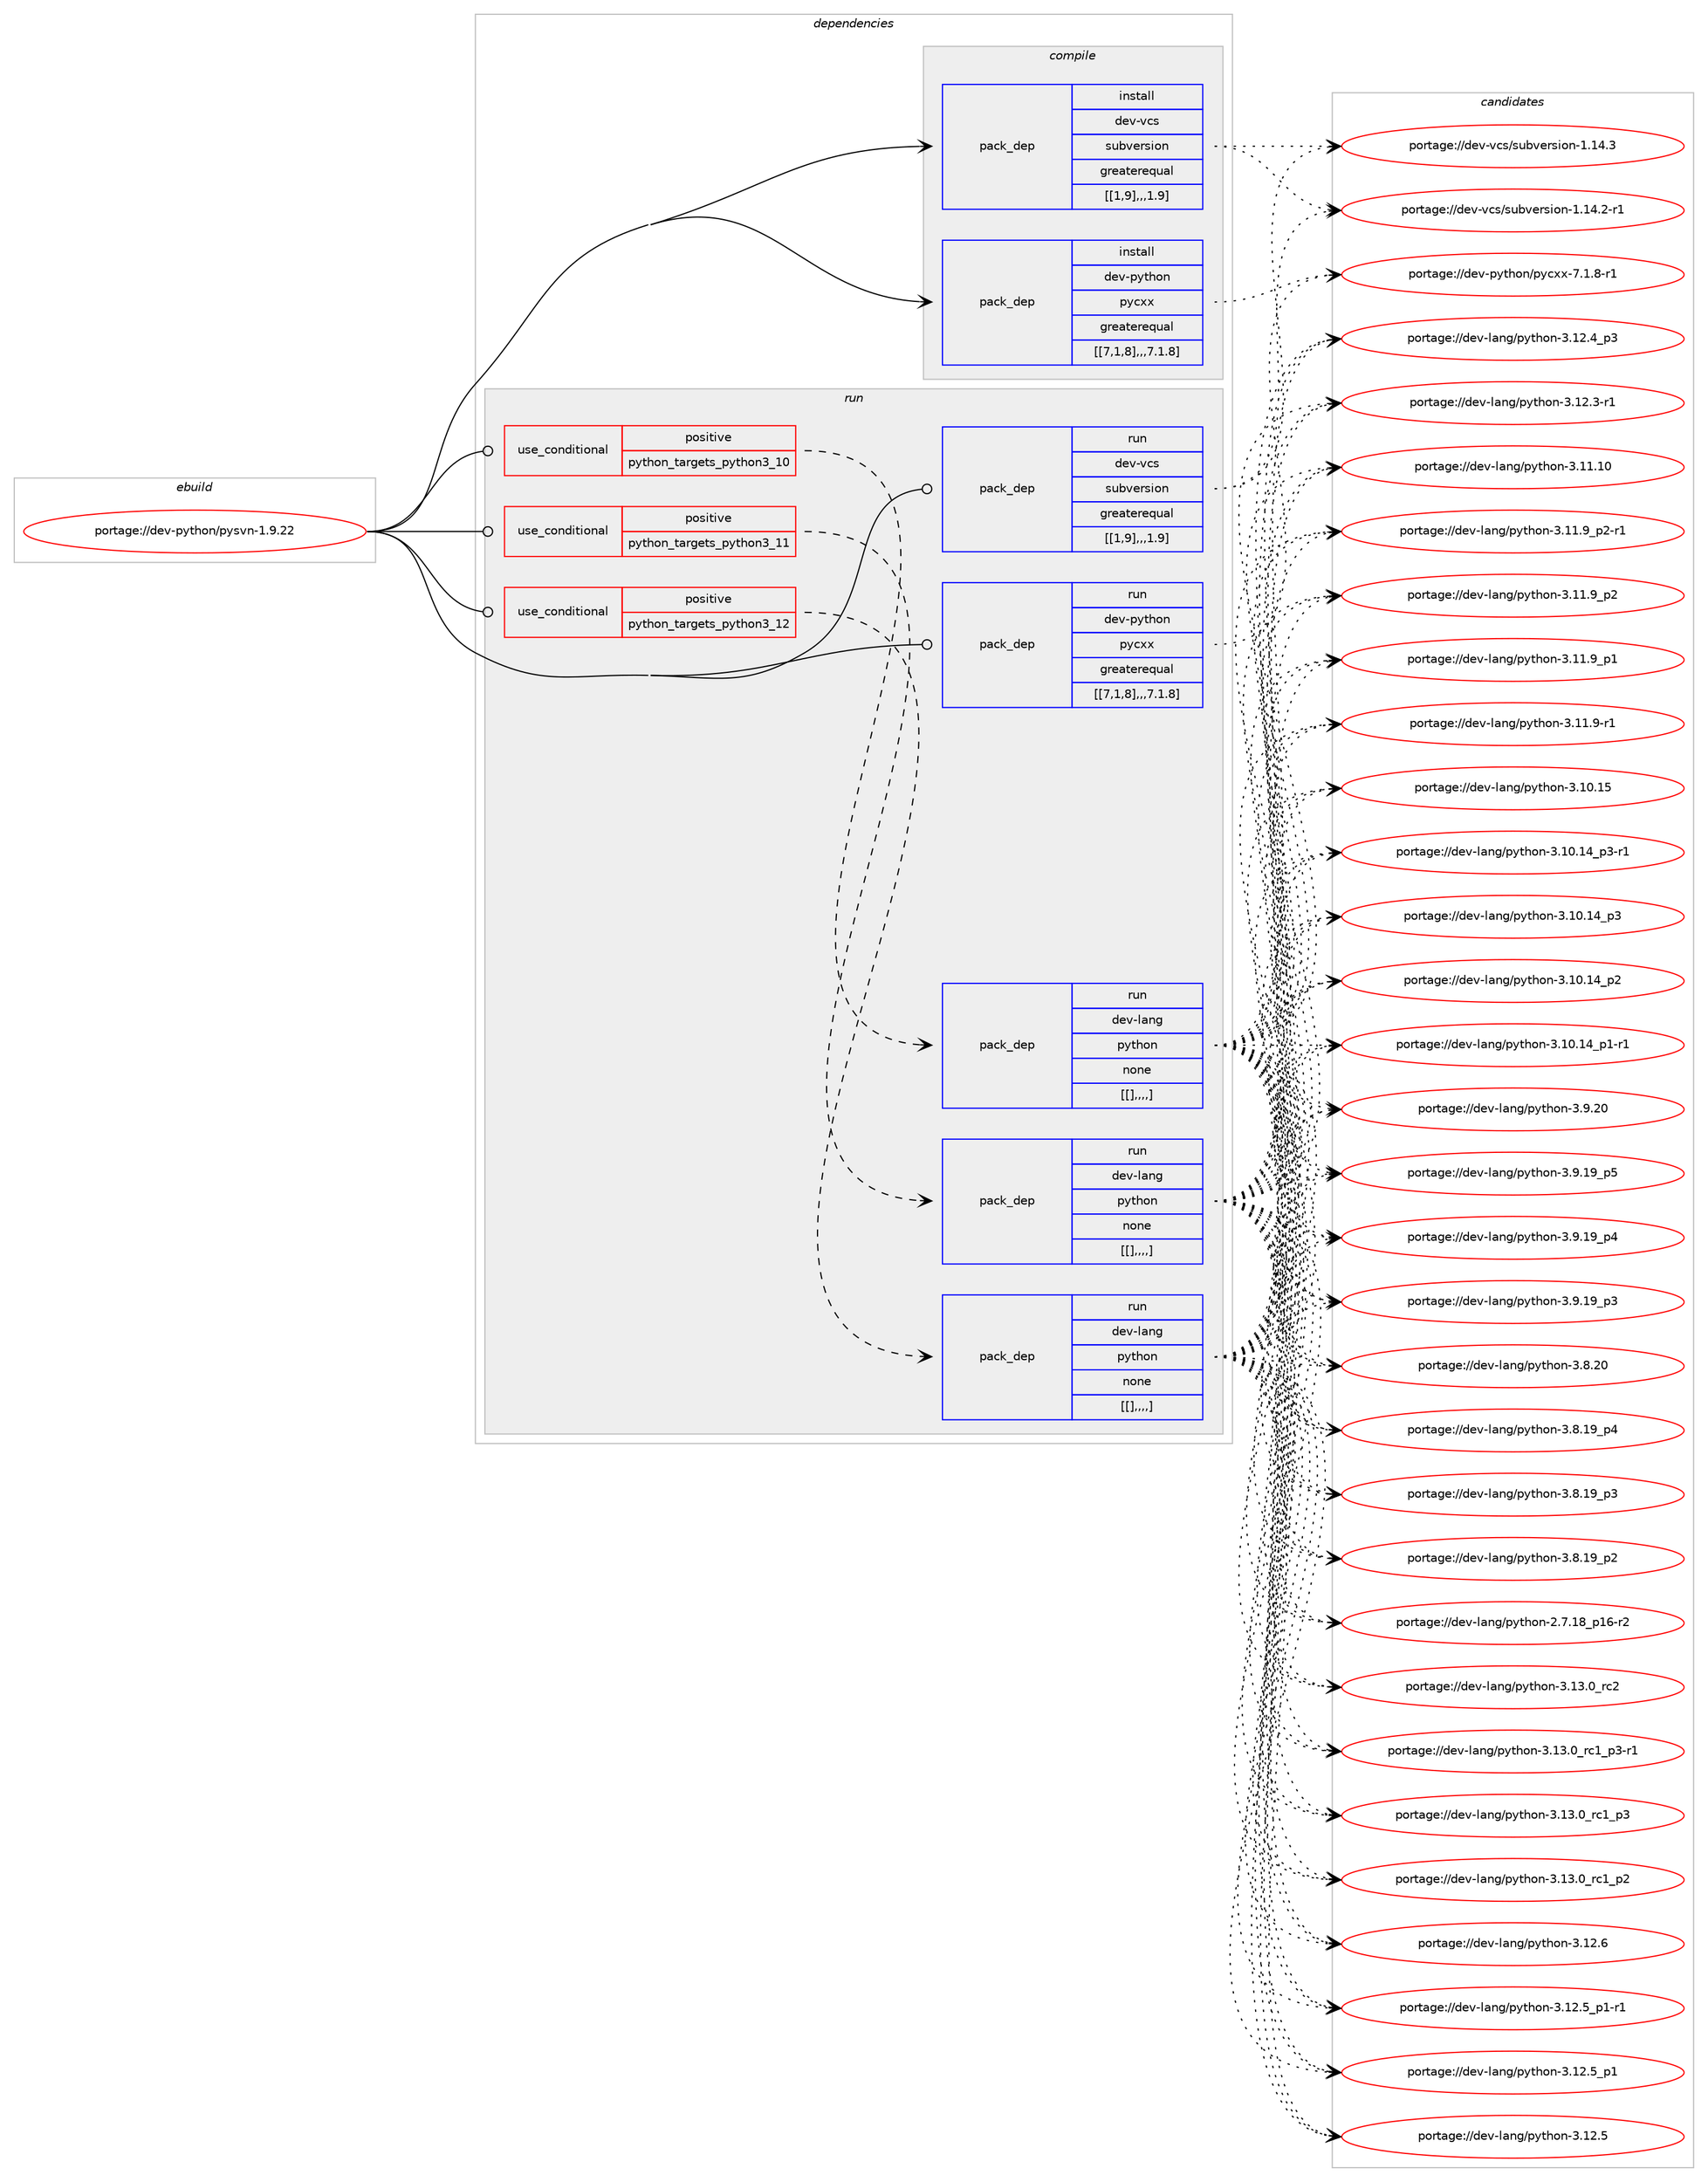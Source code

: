 digraph prolog {

# *************
# Graph options
# *************

newrank=true;
concentrate=true;
compound=true;
graph [rankdir=LR,fontname=Helvetica,fontsize=10,ranksep=1.5];#, ranksep=2.5, nodesep=0.2];
edge  [arrowhead=vee];
node  [fontname=Helvetica,fontsize=10];

# **********
# The ebuild
# **********

subgraph cluster_leftcol {
color=gray;
label=<<i>ebuild</i>>;
id [label="portage://dev-python/pysvn-1.9.22", color=red, width=4, href="../dev-python/pysvn-1.9.22.svg"];
}

# ****************
# The dependencies
# ****************

subgraph cluster_midcol {
color=gray;
label=<<i>dependencies</i>>;
subgraph cluster_compile {
fillcolor="#eeeeee";
style=filled;
label=<<i>compile</i>>;
subgraph pack120620 {
dependency160581 [label=<<TABLE BORDER="0" CELLBORDER="1" CELLSPACING="0" CELLPADDING="4" WIDTH="220"><TR><TD ROWSPAN="6" CELLPADDING="30">pack_dep</TD></TR><TR><TD WIDTH="110">install</TD></TR><TR><TD>dev-python</TD></TR><TR><TD>pycxx</TD></TR><TR><TD>greaterequal</TD></TR><TR><TD>[[7,1,8],,,7.1.8]</TD></TR></TABLE>>, shape=none, color=blue];
}
id:e -> dependency160581:w [weight=20,style="solid",arrowhead="vee"];
subgraph pack120621 {
dependency160582 [label=<<TABLE BORDER="0" CELLBORDER="1" CELLSPACING="0" CELLPADDING="4" WIDTH="220"><TR><TD ROWSPAN="6" CELLPADDING="30">pack_dep</TD></TR><TR><TD WIDTH="110">install</TD></TR><TR><TD>dev-vcs</TD></TR><TR><TD>subversion</TD></TR><TR><TD>greaterequal</TD></TR><TR><TD>[[1,9],,,1.9]</TD></TR></TABLE>>, shape=none, color=blue];
}
id:e -> dependency160582:w [weight=20,style="solid",arrowhead="vee"];
}
subgraph cluster_compileandrun {
fillcolor="#eeeeee";
style=filled;
label=<<i>compile and run</i>>;
}
subgraph cluster_run {
fillcolor="#eeeeee";
style=filled;
label=<<i>run</i>>;
subgraph cond38705 {
dependency160583 [label=<<TABLE BORDER="0" CELLBORDER="1" CELLSPACING="0" CELLPADDING="4"><TR><TD ROWSPAN="3" CELLPADDING="10">use_conditional</TD></TR><TR><TD>positive</TD></TR><TR><TD>python_targets_python3_10</TD></TR></TABLE>>, shape=none, color=red];
subgraph pack120622 {
dependency160584 [label=<<TABLE BORDER="0" CELLBORDER="1" CELLSPACING="0" CELLPADDING="4" WIDTH="220"><TR><TD ROWSPAN="6" CELLPADDING="30">pack_dep</TD></TR><TR><TD WIDTH="110">run</TD></TR><TR><TD>dev-lang</TD></TR><TR><TD>python</TD></TR><TR><TD>none</TD></TR><TR><TD>[[],,,,]</TD></TR></TABLE>>, shape=none, color=blue];
}
dependency160583:e -> dependency160584:w [weight=20,style="dashed",arrowhead="vee"];
}
id:e -> dependency160583:w [weight=20,style="solid",arrowhead="odot"];
subgraph cond38706 {
dependency160585 [label=<<TABLE BORDER="0" CELLBORDER="1" CELLSPACING="0" CELLPADDING="4"><TR><TD ROWSPAN="3" CELLPADDING="10">use_conditional</TD></TR><TR><TD>positive</TD></TR><TR><TD>python_targets_python3_11</TD></TR></TABLE>>, shape=none, color=red];
subgraph pack120623 {
dependency160586 [label=<<TABLE BORDER="0" CELLBORDER="1" CELLSPACING="0" CELLPADDING="4" WIDTH="220"><TR><TD ROWSPAN="6" CELLPADDING="30">pack_dep</TD></TR><TR><TD WIDTH="110">run</TD></TR><TR><TD>dev-lang</TD></TR><TR><TD>python</TD></TR><TR><TD>none</TD></TR><TR><TD>[[],,,,]</TD></TR></TABLE>>, shape=none, color=blue];
}
dependency160585:e -> dependency160586:w [weight=20,style="dashed",arrowhead="vee"];
}
id:e -> dependency160585:w [weight=20,style="solid",arrowhead="odot"];
subgraph cond38707 {
dependency160587 [label=<<TABLE BORDER="0" CELLBORDER="1" CELLSPACING="0" CELLPADDING="4"><TR><TD ROWSPAN="3" CELLPADDING="10">use_conditional</TD></TR><TR><TD>positive</TD></TR><TR><TD>python_targets_python3_12</TD></TR></TABLE>>, shape=none, color=red];
subgraph pack120624 {
dependency160588 [label=<<TABLE BORDER="0" CELLBORDER="1" CELLSPACING="0" CELLPADDING="4" WIDTH="220"><TR><TD ROWSPAN="6" CELLPADDING="30">pack_dep</TD></TR><TR><TD WIDTH="110">run</TD></TR><TR><TD>dev-lang</TD></TR><TR><TD>python</TD></TR><TR><TD>none</TD></TR><TR><TD>[[],,,,]</TD></TR></TABLE>>, shape=none, color=blue];
}
dependency160587:e -> dependency160588:w [weight=20,style="dashed",arrowhead="vee"];
}
id:e -> dependency160587:w [weight=20,style="solid",arrowhead="odot"];
subgraph pack120625 {
dependency160589 [label=<<TABLE BORDER="0" CELLBORDER="1" CELLSPACING="0" CELLPADDING="4" WIDTH="220"><TR><TD ROWSPAN="6" CELLPADDING="30">pack_dep</TD></TR><TR><TD WIDTH="110">run</TD></TR><TR><TD>dev-python</TD></TR><TR><TD>pycxx</TD></TR><TR><TD>greaterequal</TD></TR><TR><TD>[[7,1,8],,,7.1.8]</TD></TR></TABLE>>, shape=none, color=blue];
}
id:e -> dependency160589:w [weight=20,style="solid",arrowhead="odot"];
subgraph pack120626 {
dependency160590 [label=<<TABLE BORDER="0" CELLBORDER="1" CELLSPACING="0" CELLPADDING="4" WIDTH="220"><TR><TD ROWSPAN="6" CELLPADDING="30">pack_dep</TD></TR><TR><TD WIDTH="110">run</TD></TR><TR><TD>dev-vcs</TD></TR><TR><TD>subversion</TD></TR><TR><TD>greaterequal</TD></TR><TR><TD>[[1,9],,,1.9]</TD></TR></TABLE>>, shape=none, color=blue];
}
id:e -> dependency160590:w [weight=20,style="solid",arrowhead="odot"];
}
}

# **************
# The candidates
# **************

subgraph cluster_choices {
rank=same;
color=gray;
label=<<i>candidates</i>>;

subgraph choice120620 {
color=black;
nodesep=1;
choice1001011184511212111610411111047112121991201204555464946564511449 [label="portage://dev-python/pycxx-7.1.8-r1", color=red, width=4,href="../dev-python/pycxx-7.1.8-r1.svg"];
dependency160581:e -> choice1001011184511212111610411111047112121991201204555464946564511449:w [style=dotted,weight="100"];
}
subgraph choice120621 {
color=black;
nodesep=1;
choice1001011184511899115471151179811810111411510511111045494649524651 [label="portage://dev-vcs/subversion-1.14.3", color=red, width=4,href="../dev-vcs/subversion-1.14.3.svg"];
choice10010111845118991154711511798118101114115105111110454946495246504511449 [label="portage://dev-vcs/subversion-1.14.2-r1", color=red, width=4,href="../dev-vcs/subversion-1.14.2-r1.svg"];
dependency160582:e -> choice1001011184511899115471151179811810111411510511111045494649524651:w [style=dotted,weight="100"];
dependency160582:e -> choice10010111845118991154711511798118101114115105111110454946495246504511449:w [style=dotted,weight="100"];
}
subgraph choice120622 {
color=black;
nodesep=1;
choice10010111845108971101034711212111610411111045514649514648951149950 [label="portage://dev-lang/python-3.13.0_rc2", color=red, width=4,href="../dev-lang/python-3.13.0_rc2.svg"];
choice1001011184510897110103471121211161041111104551464951464895114994995112514511449 [label="portage://dev-lang/python-3.13.0_rc1_p3-r1", color=red, width=4,href="../dev-lang/python-3.13.0_rc1_p3-r1.svg"];
choice100101118451089711010347112121116104111110455146495146489511499499511251 [label="portage://dev-lang/python-3.13.0_rc1_p3", color=red, width=4,href="../dev-lang/python-3.13.0_rc1_p3.svg"];
choice100101118451089711010347112121116104111110455146495146489511499499511250 [label="portage://dev-lang/python-3.13.0_rc1_p2", color=red, width=4,href="../dev-lang/python-3.13.0_rc1_p2.svg"];
choice10010111845108971101034711212111610411111045514649504654 [label="portage://dev-lang/python-3.12.6", color=red, width=4,href="../dev-lang/python-3.12.6.svg"];
choice1001011184510897110103471121211161041111104551464950465395112494511449 [label="portage://dev-lang/python-3.12.5_p1-r1", color=red, width=4,href="../dev-lang/python-3.12.5_p1-r1.svg"];
choice100101118451089711010347112121116104111110455146495046539511249 [label="portage://dev-lang/python-3.12.5_p1", color=red, width=4,href="../dev-lang/python-3.12.5_p1.svg"];
choice10010111845108971101034711212111610411111045514649504653 [label="portage://dev-lang/python-3.12.5", color=red, width=4,href="../dev-lang/python-3.12.5.svg"];
choice100101118451089711010347112121116104111110455146495046529511251 [label="portage://dev-lang/python-3.12.4_p3", color=red, width=4,href="../dev-lang/python-3.12.4_p3.svg"];
choice100101118451089711010347112121116104111110455146495046514511449 [label="portage://dev-lang/python-3.12.3-r1", color=red, width=4,href="../dev-lang/python-3.12.3-r1.svg"];
choice1001011184510897110103471121211161041111104551464949464948 [label="portage://dev-lang/python-3.11.10", color=red, width=4,href="../dev-lang/python-3.11.10.svg"];
choice1001011184510897110103471121211161041111104551464949465795112504511449 [label="portage://dev-lang/python-3.11.9_p2-r1", color=red, width=4,href="../dev-lang/python-3.11.9_p2-r1.svg"];
choice100101118451089711010347112121116104111110455146494946579511250 [label="portage://dev-lang/python-3.11.9_p2", color=red, width=4,href="../dev-lang/python-3.11.9_p2.svg"];
choice100101118451089711010347112121116104111110455146494946579511249 [label="portage://dev-lang/python-3.11.9_p1", color=red, width=4,href="../dev-lang/python-3.11.9_p1.svg"];
choice100101118451089711010347112121116104111110455146494946574511449 [label="portage://dev-lang/python-3.11.9-r1", color=red, width=4,href="../dev-lang/python-3.11.9-r1.svg"];
choice1001011184510897110103471121211161041111104551464948464953 [label="portage://dev-lang/python-3.10.15", color=red, width=4,href="../dev-lang/python-3.10.15.svg"];
choice100101118451089711010347112121116104111110455146494846495295112514511449 [label="portage://dev-lang/python-3.10.14_p3-r1", color=red, width=4,href="../dev-lang/python-3.10.14_p3-r1.svg"];
choice10010111845108971101034711212111610411111045514649484649529511251 [label="portage://dev-lang/python-3.10.14_p3", color=red, width=4,href="../dev-lang/python-3.10.14_p3.svg"];
choice10010111845108971101034711212111610411111045514649484649529511250 [label="portage://dev-lang/python-3.10.14_p2", color=red, width=4,href="../dev-lang/python-3.10.14_p2.svg"];
choice100101118451089711010347112121116104111110455146494846495295112494511449 [label="portage://dev-lang/python-3.10.14_p1-r1", color=red, width=4,href="../dev-lang/python-3.10.14_p1-r1.svg"];
choice10010111845108971101034711212111610411111045514657465048 [label="portage://dev-lang/python-3.9.20", color=red, width=4,href="../dev-lang/python-3.9.20.svg"];
choice100101118451089711010347112121116104111110455146574649579511253 [label="portage://dev-lang/python-3.9.19_p5", color=red, width=4,href="../dev-lang/python-3.9.19_p5.svg"];
choice100101118451089711010347112121116104111110455146574649579511252 [label="portage://dev-lang/python-3.9.19_p4", color=red, width=4,href="../dev-lang/python-3.9.19_p4.svg"];
choice100101118451089711010347112121116104111110455146574649579511251 [label="portage://dev-lang/python-3.9.19_p3", color=red, width=4,href="../dev-lang/python-3.9.19_p3.svg"];
choice10010111845108971101034711212111610411111045514656465048 [label="portage://dev-lang/python-3.8.20", color=red, width=4,href="../dev-lang/python-3.8.20.svg"];
choice100101118451089711010347112121116104111110455146564649579511252 [label="portage://dev-lang/python-3.8.19_p4", color=red, width=4,href="../dev-lang/python-3.8.19_p4.svg"];
choice100101118451089711010347112121116104111110455146564649579511251 [label="portage://dev-lang/python-3.8.19_p3", color=red, width=4,href="../dev-lang/python-3.8.19_p3.svg"];
choice100101118451089711010347112121116104111110455146564649579511250 [label="portage://dev-lang/python-3.8.19_p2", color=red, width=4,href="../dev-lang/python-3.8.19_p2.svg"];
choice100101118451089711010347112121116104111110455046554649569511249544511450 [label="portage://dev-lang/python-2.7.18_p16-r2", color=red, width=4,href="../dev-lang/python-2.7.18_p16-r2.svg"];
dependency160584:e -> choice10010111845108971101034711212111610411111045514649514648951149950:w [style=dotted,weight="100"];
dependency160584:e -> choice1001011184510897110103471121211161041111104551464951464895114994995112514511449:w [style=dotted,weight="100"];
dependency160584:e -> choice100101118451089711010347112121116104111110455146495146489511499499511251:w [style=dotted,weight="100"];
dependency160584:e -> choice100101118451089711010347112121116104111110455146495146489511499499511250:w [style=dotted,weight="100"];
dependency160584:e -> choice10010111845108971101034711212111610411111045514649504654:w [style=dotted,weight="100"];
dependency160584:e -> choice1001011184510897110103471121211161041111104551464950465395112494511449:w [style=dotted,weight="100"];
dependency160584:e -> choice100101118451089711010347112121116104111110455146495046539511249:w [style=dotted,weight="100"];
dependency160584:e -> choice10010111845108971101034711212111610411111045514649504653:w [style=dotted,weight="100"];
dependency160584:e -> choice100101118451089711010347112121116104111110455146495046529511251:w [style=dotted,weight="100"];
dependency160584:e -> choice100101118451089711010347112121116104111110455146495046514511449:w [style=dotted,weight="100"];
dependency160584:e -> choice1001011184510897110103471121211161041111104551464949464948:w [style=dotted,weight="100"];
dependency160584:e -> choice1001011184510897110103471121211161041111104551464949465795112504511449:w [style=dotted,weight="100"];
dependency160584:e -> choice100101118451089711010347112121116104111110455146494946579511250:w [style=dotted,weight="100"];
dependency160584:e -> choice100101118451089711010347112121116104111110455146494946579511249:w [style=dotted,weight="100"];
dependency160584:e -> choice100101118451089711010347112121116104111110455146494946574511449:w [style=dotted,weight="100"];
dependency160584:e -> choice1001011184510897110103471121211161041111104551464948464953:w [style=dotted,weight="100"];
dependency160584:e -> choice100101118451089711010347112121116104111110455146494846495295112514511449:w [style=dotted,weight="100"];
dependency160584:e -> choice10010111845108971101034711212111610411111045514649484649529511251:w [style=dotted,weight="100"];
dependency160584:e -> choice10010111845108971101034711212111610411111045514649484649529511250:w [style=dotted,weight="100"];
dependency160584:e -> choice100101118451089711010347112121116104111110455146494846495295112494511449:w [style=dotted,weight="100"];
dependency160584:e -> choice10010111845108971101034711212111610411111045514657465048:w [style=dotted,weight="100"];
dependency160584:e -> choice100101118451089711010347112121116104111110455146574649579511253:w [style=dotted,weight="100"];
dependency160584:e -> choice100101118451089711010347112121116104111110455146574649579511252:w [style=dotted,weight="100"];
dependency160584:e -> choice100101118451089711010347112121116104111110455146574649579511251:w [style=dotted,weight="100"];
dependency160584:e -> choice10010111845108971101034711212111610411111045514656465048:w [style=dotted,weight="100"];
dependency160584:e -> choice100101118451089711010347112121116104111110455146564649579511252:w [style=dotted,weight="100"];
dependency160584:e -> choice100101118451089711010347112121116104111110455146564649579511251:w [style=dotted,weight="100"];
dependency160584:e -> choice100101118451089711010347112121116104111110455146564649579511250:w [style=dotted,weight="100"];
dependency160584:e -> choice100101118451089711010347112121116104111110455046554649569511249544511450:w [style=dotted,weight="100"];
}
subgraph choice120623 {
color=black;
nodesep=1;
choice10010111845108971101034711212111610411111045514649514648951149950 [label="portage://dev-lang/python-3.13.0_rc2", color=red, width=4,href="../dev-lang/python-3.13.0_rc2.svg"];
choice1001011184510897110103471121211161041111104551464951464895114994995112514511449 [label="portage://dev-lang/python-3.13.0_rc1_p3-r1", color=red, width=4,href="../dev-lang/python-3.13.0_rc1_p3-r1.svg"];
choice100101118451089711010347112121116104111110455146495146489511499499511251 [label="portage://dev-lang/python-3.13.0_rc1_p3", color=red, width=4,href="../dev-lang/python-3.13.0_rc1_p3.svg"];
choice100101118451089711010347112121116104111110455146495146489511499499511250 [label="portage://dev-lang/python-3.13.0_rc1_p2", color=red, width=4,href="../dev-lang/python-3.13.0_rc1_p2.svg"];
choice10010111845108971101034711212111610411111045514649504654 [label="portage://dev-lang/python-3.12.6", color=red, width=4,href="../dev-lang/python-3.12.6.svg"];
choice1001011184510897110103471121211161041111104551464950465395112494511449 [label="portage://dev-lang/python-3.12.5_p1-r1", color=red, width=4,href="../dev-lang/python-3.12.5_p1-r1.svg"];
choice100101118451089711010347112121116104111110455146495046539511249 [label="portage://dev-lang/python-3.12.5_p1", color=red, width=4,href="../dev-lang/python-3.12.5_p1.svg"];
choice10010111845108971101034711212111610411111045514649504653 [label="portage://dev-lang/python-3.12.5", color=red, width=4,href="../dev-lang/python-3.12.5.svg"];
choice100101118451089711010347112121116104111110455146495046529511251 [label="portage://dev-lang/python-3.12.4_p3", color=red, width=4,href="../dev-lang/python-3.12.4_p3.svg"];
choice100101118451089711010347112121116104111110455146495046514511449 [label="portage://dev-lang/python-3.12.3-r1", color=red, width=4,href="../dev-lang/python-3.12.3-r1.svg"];
choice1001011184510897110103471121211161041111104551464949464948 [label="portage://dev-lang/python-3.11.10", color=red, width=4,href="../dev-lang/python-3.11.10.svg"];
choice1001011184510897110103471121211161041111104551464949465795112504511449 [label="portage://dev-lang/python-3.11.9_p2-r1", color=red, width=4,href="../dev-lang/python-3.11.9_p2-r1.svg"];
choice100101118451089711010347112121116104111110455146494946579511250 [label="portage://dev-lang/python-3.11.9_p2", color=red, width=4,href="../dev-lang/python-3.11.9_p2.svg"];
choice100101118451089711010347112121116104111110455146494946579511249 [label="portage://dev-lang/python-3.11.9_p1", color=red, width=4,href="../dev-lang/python-3.11.9_p1.svg"];
choice100101118451089711010347112121116104111110455146494946574511449 [label="portage://dev-lang/python-3.11.9-r1", color=red, width=4,href="../dev-lang/python-3.11.9-r1.svg"];
choice1001011184510897110103471121211161041111104551464948464953 [label="portage://dev-lang/python-3.10.15", color=red, width=4,href="../dev-lang/python-3.10.15.svg"];
choice100101118451089711010347112121116104111110455146494846495295112514511449 [label="portage://dev-lang/python-3.10.14_p3-r1", color=red, width=4,href="../dev-lang/python-3.10.14_p3-r1.svg"];
choice10010111845108971101034711212111610411111045514649484649529511251 [label="portage://dev-lang/python-3.10.14_p3", color=red, width=4,href="../dev-lang/python-3.10.14_p3.svg"];
choice10010111845108971101034711212111610411111045514649484649529511250 [label="portage://dev-lang/python-3.10.14_p2", color=red, width=4,href="../dev-lang/python-3.10.14_p2.svg"];
choice100101118451089711010347112121116104111110455146494846495295112494511449 [label="portage://dev-lang/python-3.10.14_p1-r1", color=red, width=4,href="../dev-lang/python-3.10.14_p1-r1.svg"];
choice10010111845108971101034711212111610411111045514657465048 [label="portage://dev-lang/python-3.9.20", color=red, width=4,href="../dev-lang/python-3.9.20.svg"];
choice100101118451089711010347112121116104111110455146574649579511253 [label="portage://dev-lang/python-3.9.19_p5", color=red, width=4,href="../dev-lang/python-3.9.19_p5.svg"];
choice100101118451089711010347112121116104111110455146574649579511252 [label="portage://dev-lang/python-3.9.19_p4", color=red, width=4,href="../dev-lang/python-3.9.19_p4.svg"];
choice100101118451089711010347112121116104111110455146574649579511251 [label="portage://dev-lang/python-3.9.19_p3", color=red, width=4,href="../dev-lang/python-3.9.19_p3.svg"];
choice10010111845108971101034711212111610411111045514656465048 [label="portage://dev-lang/python-3.8.20", color=red, width=4,href="../dev-lang/python-3.8.20.svg"];
choice100101118451089711010347112121116104111110455146564649579511252 [label="portage://dev-lang/python-3.8.19_p4", color=red, width=4,href="../dev-lang/python-3.8.19_p4.svg"];
choice100101118451089711010347112121116104111110455146564649579511251 [label="portage://dev-lang/python-3.8.19_p3", color=red, width=4,href="../dev-lang/python-3.8.19_p3.svg"];
choice100101118451089711010347112121116104111110455146564649579511250 [label="portage://dev-lang/python-3.8.19_p2", color=red, width=4,href="../dev-lang/python-3.8.19_p2.svg"];
choice100101118451089711010347112121116104111110455046554649569511249544511450 [label="portage://dev-lang/python-2.7.18_p16-r2", color=red, width=4,href="../dev-lang/python-2.7.18_p16-r2.svg"];
dependency160586:e -> choice10010111845108971101034711212111610411111045514649514648951149950:w [style=dotted,weight="100"];
dependency160586:e -> choice1001011184510897110103471121211161041111104551464951464895114994995112514511449:w [style=dotted,weight="100"];
dependency160586:e -> choice100101118451089711010347112121116104111110455146495146489511499499511251:w [style=dotted,weight="100"];
dependency160586:e -> choice100101118451089711010347112121116104111110455146495146489511499499511250:w [style=dotted,weight="100"];
dependency160586:e -> choice10010111845108971101034711212111610411111045514649504654:w [style=dotted,weight="100"];
dependency160586:e -> choice1001011184510897110103471121211161041111104551464950465395112494511449:w [style=dotted,weight="100"];
dependency160586:e -> choice100101118451089711010347112121116104111110455146495046539511249:w [style=dotted,weight="100"];
dependency160586:e -> choice10010111845108971101034711212111610411111045514649504653:w [style=dotted,weight="100"];
dependency160586:e -> choice100101118451089711010347112121116104111110455146495046529511251:w [style=dotted,weight="100"];
dependency160586:e -> choice100101118451089711010347112121116104111110455146495046514511449:w [style=dotted,weight="100"];
dependency160586:e -> choice1001011184510897110103471121211161041111104551464949464948:w [style=dotted,weight="100"];
dependency160586:e -> choice1001011184510897110103471121211161041111104551464949465795112504511449:w [style=dotted,weight="100"];
dependency160586:e -> choice100101118451089711010347112121116104111110455146494946579511250:w [style=dotted,weight="100"];
dependency160586:e -> choice100101118451089711010347112121116104111110455146494946579511249:w [style=dotted,weight="100"];
dependency160586:e -> choice100101118451089711010347112121116104111110455146494946574511449:w [style=dotted,weight="100"];
dependency160586:e -> choice1001011184510897110103471121211161041111104551464948464953:w [style=dotted,weight="100"];
dependency160586:e -> choice100101118451089711010347112121116104111110455146494846495295112514511449:w [style=dotted,weight="100"];
dependency160586:e -> choice10010111845108971101034711212111610411111045514649484649529511251:w [style=dotted,weight="100"];
dependency160586:e -> choice10010111845108971101034711212111610411111045514649484649529511250:w [style=dotted,weight="100"];
dependency160586:e -> choice100101118451089711010347112121116104111110455146494846495295112494511449:w [style=dotted,weight="100"];
dependency160586:e -> choice10010111845108971101034711212111610411111045514657465048:w [style=dotted,weight="100"];
dependency160586:e -> choice100101118451089711010347112121116104111110455146574649579511253:w [style=dotted,weight="100"];
dependency160586:e -> choice100101118451089711010347112121116104111110455146574649579511252:w [style=dotted,weight="100"];
dependency160586:e -> choice100101118451089711010347112121116104111110455146574649579511251:w [style=dotted,weight="100"];
dependency160586:e -> choice10010111845108971101034711212111610411111045514656465048:w [style=dotted,weight="100"];
dependency160586:e -> choice100101118451089711010347112121116104111110455146564649579511252:w [style=dotted,weight="100"];
dependency160586:e -> choice100101118451089711010347112121116104111110455146564649579511251:w [style=dotted,weight="100"];
dependency160586:e -> choice100101118451089711010347112121116104111110455146564649579511250:w [style=dotted,weight="100"];
dependency160586:e -> choice100101118451089711010347112121116104111110455046554649569511249544511450:w [style=dotted,weight="100"];
}
subgraph choice120624 {
color=black;
nodesep=1;
choice10010111845108971101034711212111610411111045514649514648951149950 [label="portage://dev-lang/python-3.13.0_rc2", color=red, width=4,href="../dev-lang/python-3.13.0_rc2.svg"];
choice1001011184510897110103471121211161041111104551464951464895114994995112514511449 [label="portage://dev-lang/python-3.13.0_rc1_p3-r1", color=red, width=4,href="../dev-lang/python-3.13.0_rc1_p3-r1.svg"];
choice100101118451089711010347112121116104111110455146495146489511499499511251 [label="portage://dev-lang/python-3.13.0_rc1_p3", color=red, width=4,href="../dev-lang/python-3.13.0_rc1_p3.svg"];
choice100101118451089711010347112121116104111110455146495146489511499499511250 [label="portage://dev-lang/python-3.13.0_rc1_p2", color=red, width=4,href="../dev-lang/python-3.13.0_rc1_p2.svg"];
choice10010111845108971101034711212111610411111045514649504654 [label="portage://dev-lang/python-3.12.6", color=red, width=4,href="../dev-lang/python-3.12.6.svg"];
choice1001011184510897110103471121211161041111104551464950465395112494511449 [label="portage://dev-lang/python-3.12.5_p1-r1", color=red, width=4,href="../dev-lang/python-3.12.5_p1-r1.svg"];
choice100101118451089711010347112121116104111110455146495046539511249 [label="portage://dev-lang/python-3.12.5_p1", color=red, width=4,href="../dev-lang/python-3.12.5_p1.svg"];
choice10010111845108971101034711212111610411111045514649504653 [label="portage://dev-lang/python-3.12.5", color=red, width=4,href="../dev-lang/python-3.12.5.svg"];
choice100101118451089711010347112121116104111110455146495046529511251 [label="portage://dev-lang/python-3.12.4_p3", color=red, width=4,href="../dev-lang/python-3.12.4_p3.svg"];
choice100101118451089711010347112121116104111110455146495046514511449 [label="portage://dev-lang/python-3.12.3-r1", color=red, width=4,href="../dev-lang/python-3.12.3-r1.svg"];
choice1001011184510897110103471121211161041111104551464949464948 [label="portage://dev-lang/python-3.11.10", color=red, width=4,href="../dev-lang/python-3.11.10.svg"];
choice1001011184510897110103471121211161041111104551464949465795112504511449 [label="portage://dev-lang/python-3.11.9_p2-r1", color=red, width=4,href="../dev-lang/python-3.11.9_p2-r1.svg"];
choice100101118451089711010347112121116104111110455146494946579511250 [label="portage://dev-lang/python-3.11.9_p2", color=red, width=4,href="../dev-lang/python-3.11.9_p2.svg"];
choice100101118451089711010347112121116104111110455146494946579511249 [label="portage://dev-lang/python-3.11.9_p1", color=red, width=4,href="../dev-lang/python-3.11.9_p1.svg"];
choice100101118451089711010347112121116104111110455146494946574511449 [label="portage://dev-lang/python-3.11.9-r1", color=red, width=4,href="../dev-lang/python-3.11.9-r1.svg"];
choice1001011184510897110103471121211161041111104551464948464953 [label="portage://dev-lang/python-3.10.15", color=red, width=4,href="../dev-lang/python-3.10.15.svg"];
choice100101118451089711010347112121116104111110455146494846495295112514511449 [label="portage://dev-lang/python-3.10.14_p3-r1", color=red, width=4,href="../dev-lang/python-3.10.14_p3-r1.svg"];
choice10010111845108971101034711212111610411111045514649484649529511251 [label="portage://dev-lang/python-3.10.14_p3", color=red, width=4,href="../dev-lang/python-3.10.14_p3.svg"];
choice10010111845108971101034711212111610411111045514649484649529511250 [label="portage://dev-lang/python-3.10.14_p2", color=red, width=4,href="../dev-lang/python-3.10.14_p2.svg"];
choice100101118451089711010347112121116104111110455146494846495295112494511449 [label="portage://dev-lang/python-3.10.14_p1-r1", color=red, width=4,href="../dev-lang/python-3.10.14_p1-r1.svg"];
choice10010111845108971101034711212111610411111045514657465048 [label="portage://dev-lang/python-3.9.20", color=red, width=4,href="../dev-lang/python-3.9.20.svg"];
choice100101118451089711010347112121116104111110455146574649579511253 [label="portage://dev-lang/python-3.9.19_p5", color=red, width=4,href="../dev-lang/python-3.9.19_p5.svg"];
choice100101118451089711010347112121116104111110455146574649579511252 [label="portage://dev-lang/python-3.9.19_p4", color=red, width=4,href="../dev-lang/python-3.9.19_p4.svg"];
choice100101118451089711010347112121116104111110455146574649579511251 [label="portage://dev-lang/python-3.9.19_p3", color=red, width=4,href="../dev-lang/python-3.9.19_p3.svg"];
choice10010111845108971101034711212111610411111045514656465048 [label="portage://dev-lang/python-3.8.20", color=red, width=4,href="../dev-lang/python-3.8.20.svg"];
choice100101118451089711010347112121116104111110455146564649579511252 [label="portage://dev-lang/python-3.8.19_p4", color=red, width=4,href="../dev-lang/python-3.8.19_p4.svg"];
choice100101118451089711010347112121116104111110455146564649579511251 [label="portage://dev-lang/python-3.8.19_p3", color=red, width=4,href="../dev-lang/python-3.8.19_p3.svg"];
choice100101118451089711010347112121116104111110455146564649579511250 [label="portage://dev-lang/python-3.8.19_p2", color=red, width=4,href="../dev-lang/python-3.8.19_p2.svg"];
choice100101118451089711010347112121116104111110455046554649569511249544511450 [label="portage://dev-lang/python-2.7.18_p16-r2", color=red, width=4,href="../dev-lang/python-2.7.18_p16-r2.svg"];
dependency160588:e -> choice10010111845108971101034711212111610411111045514649514648951149950:w [style=dotted,weight="100"];
dependency160588:e -> choice1001011184510897110103471121211161041111104551464951464895114994995112514511449:w [style=dotted,weight="100"];
dependency160588:e -> choice100101118451089711010347112121116104111110455146495146489511499499511251:w [style=dotted,weight="100"];
dependency160588:e -> choice100101118451089711010347112121116104111110455146495146489511499499511250:w [style=dotted,weight="100"];
dependency160588:e -> choice10010111845108971101034711212111610411111045514649504654:w [style=dotted,weight="100"];
dependency160588:e -> choice1001011184510897110103471121211161041111104551464950465395112494511449:w [style=dotted,weight="100"];
dependency160588:e -> choice100101118451089711010347112121116104111110455146495046539511249:w [style=dotted,weight="100"];
dependency160588:e -> choice10010111845108971101034711212111610411111045514649504653:w [style=dotted,weight="100"];
dependency160588:e -> choice100101118451089711010347112121116104111110455146495046529511251:w [style=dotted,weight="100"];
dependency160588:e -> choice100101118451089711010347112121116104111110455146495046514511449:w [style=dotted,weight="100"];
dependency160588:e -> choice1001011184510897110103471121211161041111104551464949464948:w [style=dotted,weight="100"];
dependency160588:e -> choice1001011184510897110103471121211161041111104551464949465795112504511449:w [style=dotted,weight="100"];
dependency160588:e -> choice100101118451089711010347112121116104111110455146494946579511250:w [style=dotted,weight="100"];
dependency160588:e -> choice100101118451089711010347112121116104111110455146494946579511249:w [style=dotted,weight="100"];
dependency160588:e -> choice100101118451089711010347112121116104111110455146494946574511449:w [style=dotted,weight="100"];
dependency160588:e -> choice1001011184510897110103471121211161041111104551464948464953:w [style=dotted,weight="100"];
dependency160588:e -> choice100101118451089711010347112121116104111110455146494846495295112514511449:w [style=dotted,weight="100"];
dependency160588:e -> choice10010111845108971101034711212111610411111045514649484649529511251:w [style=dotted,weight="100"];
dependency160588:e -> choice10010111845108971101034711212111610411111045514649484649529511250:w [style=dotted,weight="100"];
dependency160588:e -> choice100101118451089711010347112121116104111110455146494846495295112494511449:w [style=dotted,weight="100"];
dependency160588:e -> choice10010111845108971101034711212111610411111045514657465048:w [style=dotted,weight="100"];
dependency160588:e -> choice100101118451089711010347112121116104111110455146574649579511253:w [style=dotted,weight="100"];
dependency160588:e -> choice100101118451089711010347112121116104111110455146574649579511252:w [style=dotted,weight="100"];
dependency160588:e -> choice100101118451089711010347112121116104111110455146574649579511251:w [style=dotted,weight="100"];
dependency160588:e -> choice10010111845108971101034711212111610411111045514656465048:w [style=dotted,weight="100"];
dependency160588:e -> choice100101118451089711010347112121116104111110455146564649579511252:w [style=dotted,weight="100"];
dependency160588:e -> choice100101118451089711010347112121116104111110455146564649579511251:w [style=dotted,weight="100"];
dependency160588:e -> choice100101118451089711010347112121116104111110455146564649579511250:w [style=dotted,weight="100"];
dependency160588:e -> choice100101118451089711010347112121116104111110455046554649569511249544511450:w [style=dotted,weight="100"];
}
subgraph choice120625 {
color=black;
nodesep=1;
choice1001011184511212111610411111047112121991201204555464946564511449 [label="portage://dev-python/pycxx-7.1.8-r1", color=red, width=4,href="../dev-python/pycxx-7.1.8-r1.svg"];
dependency160589:e -> choice1001011184511212111610411111047112121991201204555464946564511449:w [style=dotted,weight="100"];
}
subgraph choice120626 {
color=black;
nodesep=1;
choice1001011184511899115471151179811810111411510511111045494649524651 [label="portage://dev-vcs/subversion-1.14.3", color=red, width=4,href="../dev-vcs/subversion-1.14.3.svg"];
choice10010111845118991154711511798118101114115105111110454946495246504511449 [label="portage://dev-vcs/subversion-1.14.2-r1", color=red, width=4,href="../dev-vcs/subversion-1.14.2-r1.svg"];
dependency160590:e -> choice1001011184511899115471151179811810111411510511111045494649524651:w [style=dotted,weight="100"];
dependency160590:e -> choice10010111845118991154711511798118101114115105111110454946495246504511449:w [style=dotted,weight="100"];
}
}

}
